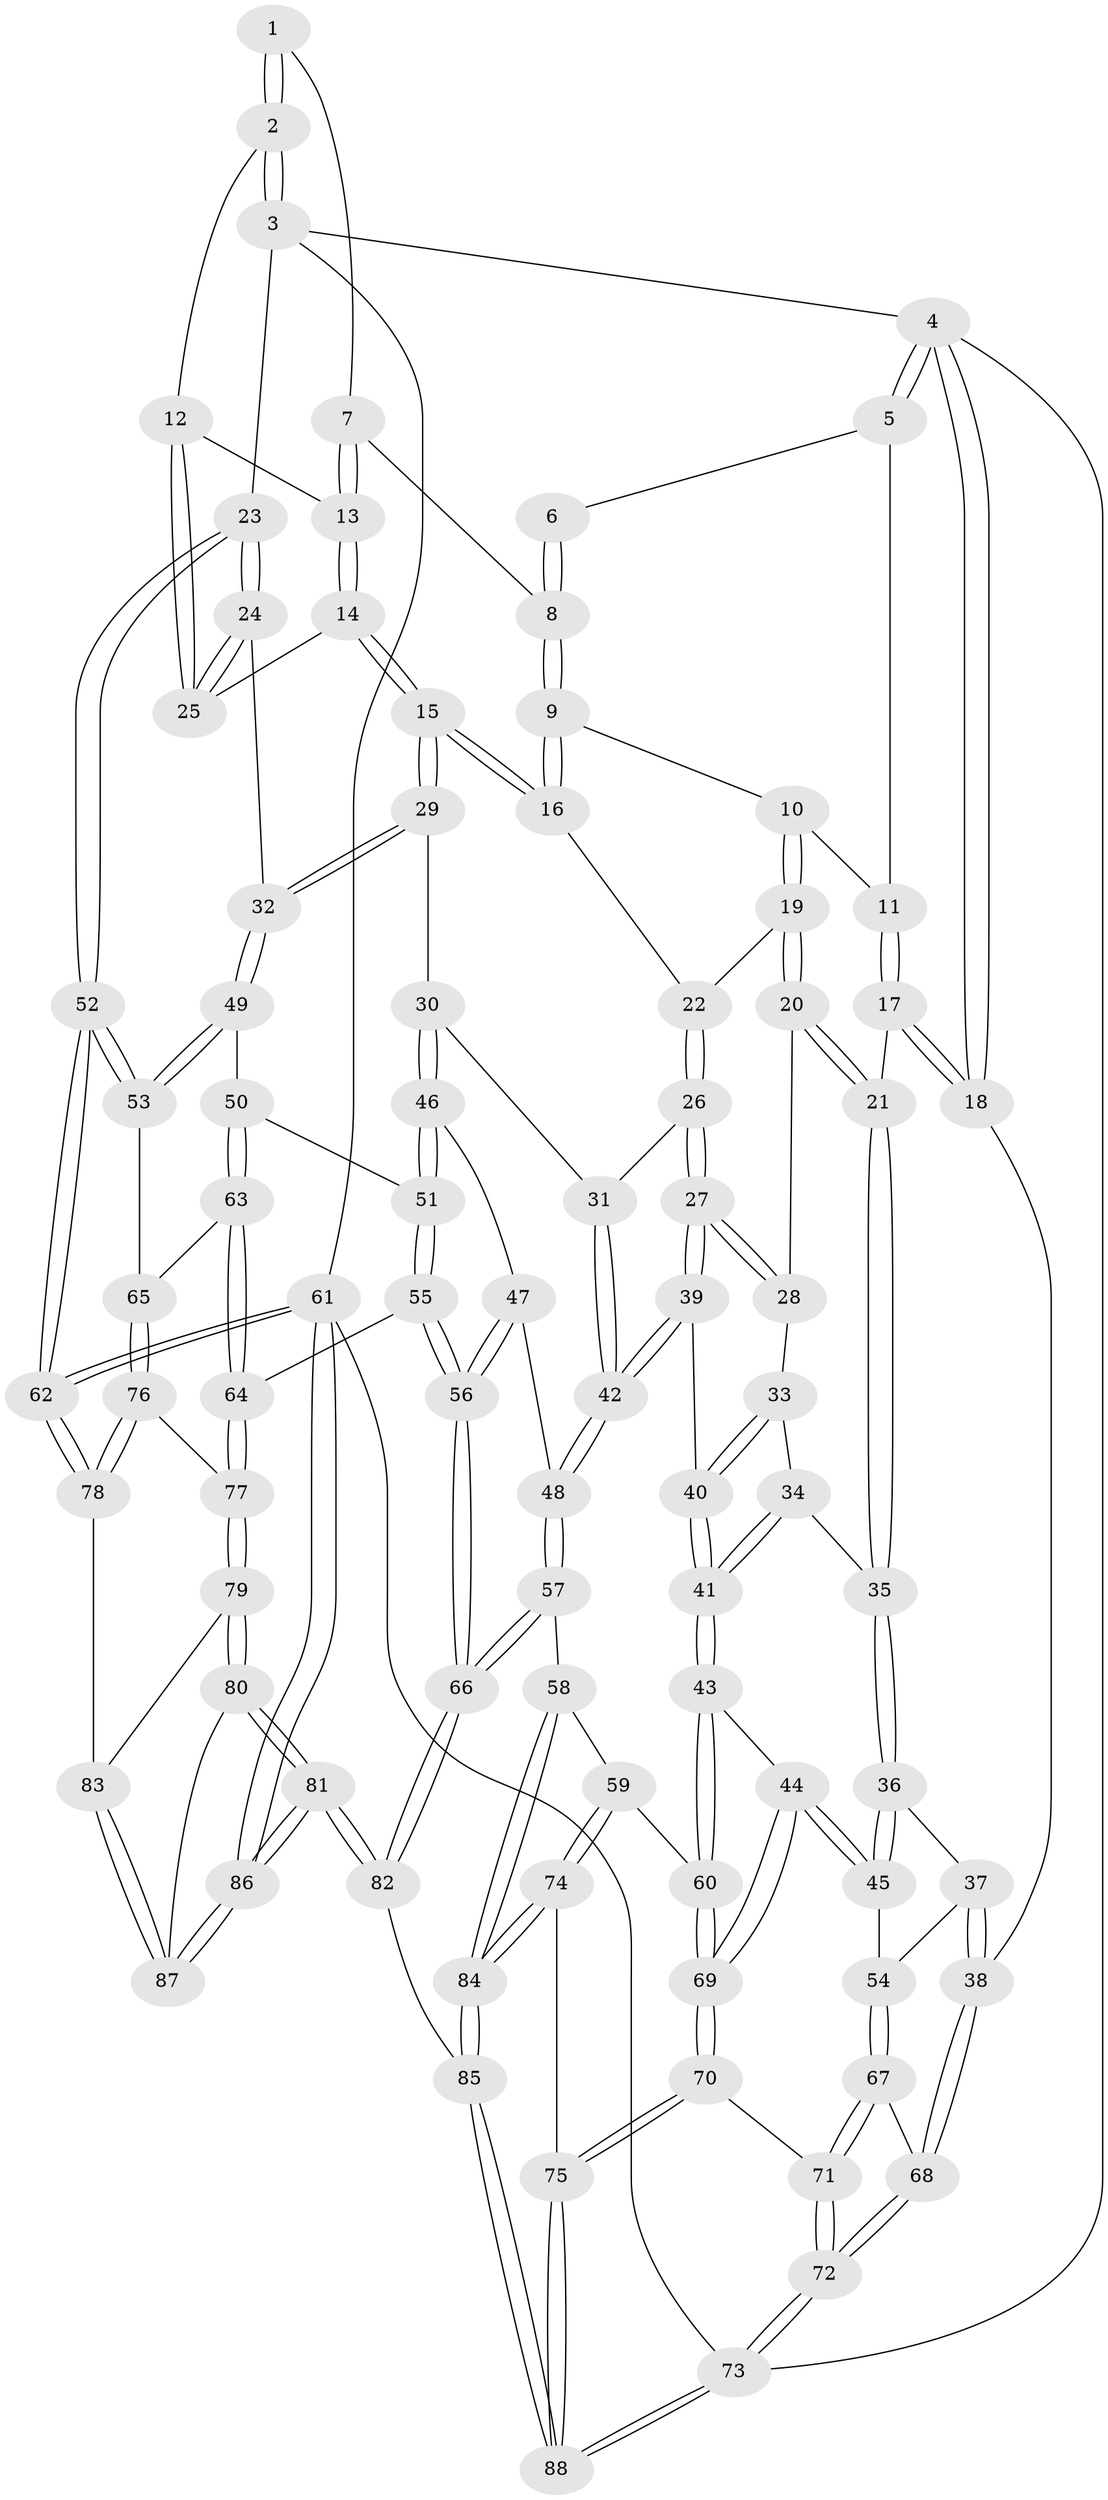 // coarse degree distribution, {6: 0.07692307692307693, 7: 0.07692307692307693, 3: 0.2692307692307692, 5: 0.19230769230769232, 2: 0.038461538461538464, 4: 0.34615384615384615}
// Generated by graph-tools (version 1.1) at 2025/21/03/04/25 18:21:23]
// undirected, 88 vertices, 217 edges
graph export_dot {
graph [start="1"]
  node [color=gray90,style=filled];
  1 [pos="+0.6835162069636823+0"];
  2 [pos="+1+0"];
  3 [pos="+1+0"];
  4 [pos="+0+0"];
  5 [pos="+0.16634395594663043+0"];
  6 [pos="+0.46932309095993546+0"];
  7 [pos="+0.6598909242799897+0.13658813152434632"];
  8 [pos="+0.4778267017237622+0.10516501493667177"];
  9 [pos="+0.4681312259761463+0.14816916126675245"];
  10 [pos="+0.37481858599289253+0.19471869202335904"];
  11 [pos="+0.21610081270846676+0.10474500491903811"];
  12 [pos="+0.9019598661777279+0.11963537989065123"];
  13 [pos="+0.7028095848534844+0.2535433320441925"];
  14 [pos="+0.6886954780969088+0.2820866837168743"];
  15 [pos="+0.6622013596613896+0.31759515253736126"];
  16 [pos="+0.5658742363600933+0.2869714131449577"];
  17 [pos="+0.1517676683854129+0.2766197071915842"];
  18 [pos="+0+0.3566789460973341"];
  19 [pos="+0.34396235366460326+0.313941353591527"];
  20 [pos="+0.3064698462181792+0.3371354915481988"];
  21 [pos="+0.2415852307376831+0.3364437292844763"];
  22 [pos="+0.45469263267176174+0.3436480452638187"];
  23 [pos="+1+0.3690125469764627"];
  24 [pos="+0.9405258685654949+0.38264856476450987"];
  25 [pos="+0.9155364504248894+0.32985226515443367"];
  26 [pos="+0.45402960126305614+0.3739900298761632"];
  27 [pos="+0.4015992732731104+0.463348423246686"];
  28 [pos="+0.32017577652920315+0.3714434020177644"];
  29 [pos="+0.6665349389553448+0.34034505959762285"];
  30 [pos="+0.6641788029338651+0.3597853343864973"];
  31 [pos="+0.5002166797413989+0.4526585739859128"];
  32 [pos="+0.9043791709885652+0.42065214990893546"];
  33 [pos="+0.3158678675651374+0.42805268776927863"];
  34 [pos="+0.29139587432371056+0.46913714646964"];
  35 [pos="+0.21824116423400347+0.4503225541163658"];
  36 [pos="+0.20299567868529134+0.4795692341297672"];
  37 [pos="+0.06949276224159573+0.46776939218707453"];
  38 [pos="+0+0.4043806934453368"];
  39 [pos="+0.41001409379321385+0.5233946251240416"];
  40 [pos="+0.3568560173326942+0.5363638070228216"];
  41 [pos="+0.3347822666999115+0.5465461148208397"];
  42 [pos="+0.4660489799363666+0.5460440940242203"];
  43 [pos="+0.29507115189837846+0.5783585491674422"];
  44 [pos="+0.23855450557260527+0.577261747980279"];
  45 [pos="+0.23563773284647166+0.5760213640771605"];
  46 [pos="+0.6767219471484177+0.4769174913891783"];
  47 [pos="+0.585200529201321+0.5249470961579631"];
  48 [pos="+0.47465110899905455+0.5554886342834676"];
  49 [pos="+0.8966808813514351+0.4541113848757922"];
  50 [pos="+0.771509498287272+0.5416175989955593"];
  51 [pos="+0.6887553583794052+0.4929151718073846"];
  52 [pos="+1+0.6374107087485927"];
  53 [pos="+1+0.6398780533161579"];
  54 [pos="+0.1779354180722068+0.5966468450450833"];
  55 [pos="+0.622591688262448+0.7044786816478151"];
  56 [pos="+0.6071300041377298+0.7093001771779603"];
  57 [pos="+0.49455238989262734+0.7197766802591969"];
  58 [pos="+0.47168920601502434+0.728178619519315"];
  59 [pos="+0.3646368331653839+0.7065900867253926"];
  60 [pos="+0.357221410723197+0.703744614797107"];
  61 [pos="+1+1"];
  62 [pos="+1+0.8592935509099406"];
  63 [pos="+0.7735627384121064+0.5465209942554861"];
  64 [pos="+0.731502892552759+0.7188252202056512"];
  65 [pos="+0.9417306802682303+0.6668833627450189"];
  66 [pos="+0.5436523777526485+0.737992157775393"];
  67 [pos="+0.13544660807310674+0.6273991615685214"];
  68 [pos="+0+0.5250974554625214"];
  69 [pos="+0.23255311409026727+0.7534399155393308"];
  70 [pos="+0.20516621210674618+0.7817453186049262"];
  71 [pos="+0.13562463346806072+0.7526721037308627"];
  72 [pos="+0+0.8451667374271392"];
  73 [pos="+0+1"];
  74 [pos="+0.3063564930969168+0.8583655207146679"];
  75 [pos="+0.21843007669101566+0.8189837598185036"];
  76 [pos="+0.9330201056967485+0.6773910918626538"];
  77 [pos="+0.7661244620860138+0.7464535388340047"];
  78 [pos="+0.9264382309418362+0.8155987711854735"];
  79 [pos="+0.7722540249889354+0.8176092066868951"];
  80 [pos="+0.7514564587465449+0.9270807117150247"];
  81 [pos="+0.6689419522256613+1"];
  82 [pos="+0.6574759941251338+1"];
  83 [pos="+0.925775049575387+0.8169781716130531"];
  84 [pos="+0.3701340293607831+0.9046729205535209"];
  85 [pos="+0.4152147739109157+1"];
  86 [pos="+1+1"];
  87 [pos="+0.9243725855103326+0.8592962544312411"];
  88 [pos="+0+1"];
  1 -- 2;
  1 -- 2;
  1 -- 7;
  2 -- 3;
  2 -- 3;
  2 -- 12;
  3 -- 4;
  3 -- 23;
  3 -- 61;
  4 -- 5;
  4 -- 5;
  4 -- 18;
  4 -- 18;
  4 -- 73;
  5 -- 6;
  5 -- 11;
  6 -- 8;
  6 -- 8;
  7 -- 8;
  7 -- 13;
  7 -- 13;
  8 -- 9;
  8 -- 9;
  9 -- 10;
  9 -- 16;
  9 -- 16;
  10 -- 11;
  10 -- 19;
  10 -- 19;
  11 -- 17;
  11 -- 17;
  12 -- 13;
  12 -- 25;
  12 -- 25;
  13 -- 14;
  13 -- 14;
  14 -- 15;
  14 -- 15;
  14 -- 25;
  15 -- 16;
  15 -- 16;
  15 -- 29;
  15 -- 29;
  16 -- 22;
  17 -- 18;
  17 -- 18;
  17 -- 21;
  18 -- 38;
  19 -- 20;
  19 -- 20;
  19 -- 22;
  20 -- 21;
  20 -- 21;
  20 -- 28;
  21 -- 35;
  21 -- 35;
  22 -- 26;
  22 -- 26;
  23 -- 24;
  23 -- 24;
  23 -- 52;
  23 -- 52;
  24 -- 25;
  24 -- 25;
  24 -- 32;
  26 -- 27;
  26 -- 27;
  26 -- 31;
  27 -- 28;
  27 -- 28;
  27 -- 39;
  27 -- 39;
  28 -- 33;
  29 -- 30;
  29 -- 32;
  29 -- 32;
  30 -- 31;
  30 -- 46;
  30 -- 46;
  31 -- 42;
  31 -- 42;
  32 -- 49;
  32 -- 49;
  33 -- 34;
  33 -- 40;
  33 -- 40;
  34 -- 35;
  34 -- 41;
  34 -- 41;
  35 -- 36;
  35 -- 36;
  36 -- 37;
  36 -- 45;
  36 -- 45;
  37 -- 38;
  37 -- 38;
  37 -- 54;
  38 -- 68;
  38 -- 68;
  39 -- 40;
  39 -- 42;
  39 -- 42;
  40 -- 41;
  40 -- 41;
  41 -- 43;
  41 -- 43;
  42 -- 48;
  42 -- 48;
  43 -- 44;
  43 -- 60;
  43 -- 60;
  44 -- 45;
  44 -- 45;
  44 -- 69;
  44 -- 69;
  45 -- 54;
  46 -- 47;
  46 -- 51;
  46 -- 51;
  47 -- 48;
  47 -- 56;
  47 -- 56;
  48 -- 57;
  48 -- 57;
  49 -- 50;
  49 -- 53;
  49 -- 53;
  50 -- 51;
  50 -- 63;
  50 -- 63;
  51 -- 55;
  51 -- 55;
  52 -- 53;
  52 -- 53;
  52 -- 62;
  52 -- 62;
  53 -- 65;
  54 -- 67;
  54 -- 67;
  55 -- 56;
  55 -- 56;
  55 -- 64;
  56 -- 66;
  56 -- 66;
  57 -- 58;
  57 -- 66;
  57 -- 66;
  58 -- 59;
  58 -- 84;
  58 -- 84;
  59 -- 60;
  59 -- 74;
  59 -- 74;
  60 -- 69;
  60 -- 69;
  61 -- 62;
  61 -- 62;
  61 -- 86;
  61 -- 86;
  61 -- 73;
  62 -- 78;
  62 -- 78;
  63 -- 64;
  63 -- 64;
  63 -- 65;
  64 -- 77;
  64 -- 77;
  65 -- 76;
  65 -- 76;
  66 -- 82;
  66 -- 82;
  67 -- 68;
  67 -- 71;
  67 -- 71;
  68 -- 72;
  68 -- 72;
  69 -- 70;
  69 -- 70;
  70 -- 71;
  70 -- 75;
  70 -- 75;
  71 -- 72;
  71 -- 72;
  72 -- 73;
  72 -- 73;
  73 -- 88;
  73 -- 88;
  74 -- 75;
  74 -- 84;
  74 -- 84;
  75 -- 88;
  75 -- 88;
  76 -- 77;
  76 -- 78;
  76 -- 78;
  77 -- 79;
  77 -- 79;
  78 -- 83;
  79 -- 80;
  79 -- 80;
  79 -- 83;
  80 -- 81;
  80 -- 81;
  80 -- 87;
  81 -- 82;
  81 -- 82;
  81 -- 86;
  81 -- 86;
  82 -- 85;
  83 -- 87;
  83 -- 87;
  84 -- 85;
  84 -- 85;
  85 -- 88;
  85 -- 88;
  86 -- 87;
  86 -- 87;
}
